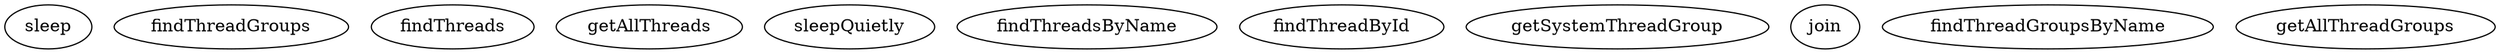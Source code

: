 digraph G {
sleep;
findThreadGroups;
findThreads;
getAllThreads;
sleepQuietly;
findThreadsByName;
findThreadById;
getSystemThreadGroup;
join;
findThreadGroupsByName;
getAllThreadGroups;
}